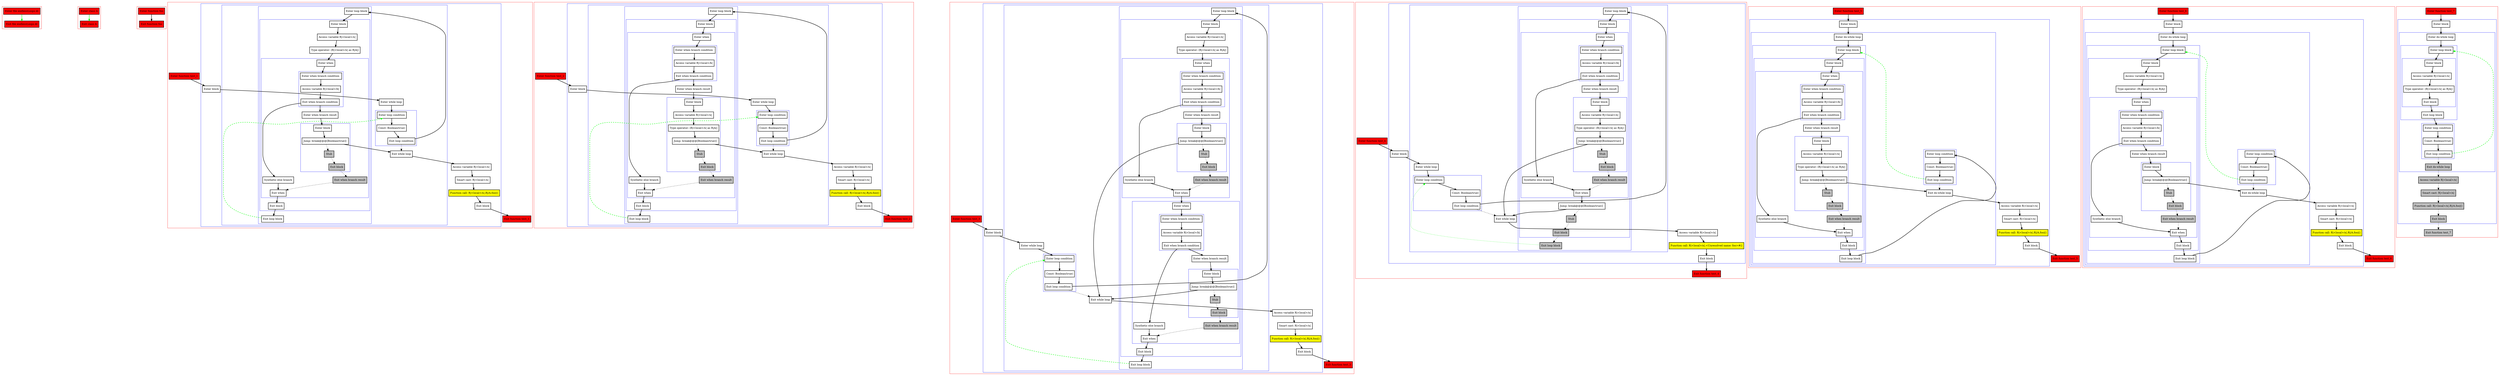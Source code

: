 digraph endlessLoops_kt {
    graph [nodesep=3]
    node [shape=box penwidth=2]
    edge [penwidth=2]

    subgraph cluster_0 {
        color=red
        0 [label="Enter file endlessLoops.kt" style="filled" fillcolor=red];
        1 [label="Exit file endlessLoops.kt" style="filled" fillcolor=red];
    }
    0 -> {1} [color=green];

    subgraph cluster_1 {
        color=red
        2 [label="Enter class A" style="filled" fillcolor=red];
        3 [label="Exit class A" style="filled" fillcolor=red];
    }
    2 -> {3} [color=green];

    subgraph cluster_2 {
        color=red
        4 [label="Enter function foo" style="filled" fillcolor=red];
        5 [label="Exit function foo" style="filled" fillcolor=red];
    }
    4 -> {5};

    subgraph cluster_3 {
        color=red
        6 [label="Enter function test_1" style="filled" fillcolor=red];
        subgraph cluster_4 {
            color=blue
            7 [label="Enter block"];
            subgraph cluster_5 {
                color=blue
                8 [label="Enter while loop"];
                subgraph cluster_6 {
                    color=blue
                    9 [label="Enter loop condition"];
                    10 [label="Const: Boolean(true)"];
                    11 [label="Exit loop condition"];
                }
                subgraph cluster_7 {
                    color=blue
                    12 [label="Enter loop block"];
                    subgraph cluster_8 {
                        color=blue
                        13 [label="Enter block"];
                        14 [label="Access variable R|<local>/x|"];
                        15 [label="Type operator: (R|<local>/x| as R|A|)"];
                        subgraph cluster_9 {
                            color=blue
                            16 [label="Enter when"];
                            subgraph cluster_10 {
                                color=blue
                                17 [label="Enter when branch condition "];
                                18 [label="Access variable R|<local>/b|"];
                                19 [label="Exit when branch condition"];
                            }
                            20 [label="Synthetic else branch"];
                            21 [label="Enter when branch result"];
                            subgraph cluster_11 {
                                color=blue
                                22 [label="Enter block"];
                                23 [label="Jump: break@@@[Boolean(true)] "];
                                24 [label="Stub" style="filled" fillcolor=gray];
                                25 [label="Exit block" style="filled" fillcolor=gray];
                            }
                            26 [label="Exit when branch result" style="filled" fillcolor=gray];
                            27 [label="Exit when"];
                        }
                        28 [label="Exit block"];
                    }
                    29 [label="Exit loop block"];
                }
                30 [label="Exit while loop"];
            }
            31 [label="Access variable R|<local>/x|"];
            32 [label="Smart cast: R|<local>/x|"];
            33 [label="Function call: R|<local>/x|.R|/A.foo|()" style="filled" fillcolor=yellow];
            34 [label="Exit block"];
        }
        35 [label="Exit function test_1" style="filled" fillcolor=red];
    }
    6 -> {7};
    7 -> {8};
    8 -> {9};
    9 -> {10};
    10 -> {11};
    11 -> {12};
    11 -> {30} [style=dotted];
    12 -> {13};
    13 -> {14};
    14 -> {15};
    15 -> {16};
    16 -> {17};
    17 -> {18};
    18 -> {19};
    19 -> {20 21};
    20 -> {27};
    21 -> {22};
    22 -> {23};
    23 -> {30};
    23 -> {24} [style=dotted];
    24 -> {25} [style=dotted];
    25 -> {26} [style=dotted];
    26 -> {27} [style=dotted];
    27 -> {28};
    28 -> {29};
    29 -> {9} [color=green style=dashed];
    30 -> {31};
    31 -> {32};
    32 -> {33};
    33 -> {34};
    34 -> {35};

    subgraph cluster_12 {
        color=red
        36 [label="Enter function test_2" style="filled" fillcolor=red];
        subgraph cluster_13 {
            color=blue
            37 [label="Enter block"];
            subgraph cluster_14 {
                color=blue
                38 [label="Enter while loop"];
                subgraph cluster_15 {
                    color=blue
                    39 [label="Enter loop condition"];
                    40 [label="Const: Boolean(true)"];
                    41 [label="Exit loop condition"];
                }
                subgraph cluster_16 {
                    color=blue
                    42 [label="Enter loop block"];
                    subgraph cluster_17 {
                        color=blue
                        43 [label="Enter block"];
                        subgraph cluster_18 {
                            color=blue
                            44 [label="Enter when"];
                            subgraph cluster_19 {
                                color=blue
                                45 [label="Enter when branch condition "];
                                46 [label="Access variable R|<local>/b|"];
                                47 [label="Exit when branch condition"];
                            }
                            48 [label="Synthetic else branch"];
                            49 [label="Enter when branch result"];
                            subgraph cluster_20 {
                                color=blue
                                50 [label="Enter block"];
                                51 [label="Access variable R|<local>/x|"];
                                52 [label="Type operator: (R|<local>/x| as R|A|)"];
                                53 [label="Jump: break@@@[Boolean(true)] "];
                                54 [label="Stub" style="filled" fillcolor=gray];
                                55 [label="Exit block" style="filled" fillcolor=gray];
                            }
                            56 [label="Exit when branch result" style="filled" fillcolor=gray];
                            57 [label="Exit when"];
                        }
                        58 [label="Exit block"];
                    }
                    59 [label="Exit loop block"];
                }
                60 [label="Exit while loop"];
            }
            61 [label="Access variable R|<local>/x|"];
            62 [label="Smart cast: R|<local>/x|"];
            63 [label="Function call: R|<local>/x|.R|/A.foo|()" style="filled" fillcolor=yellow];
            64 [label="Exit block"];
        }
        65 [label="Exit function test_2" style="filled" fillcolor=red];
    }
    36 -> {37};
    37 -> {38};
    38 -> {39};
    39 -> {40};
    40 -> {41};
    41 -> {42};
    41 -> {60} [style=dotted];
    42 -> {43};
    43 -> {44};
    44 -> {45};
    45 -> {46};
    46 -> {47};
    47 -> {48 49};
    48 -> {57};
    49 -> {50};
    50 -> {51};
    51 -> {52};
    52 -> {53};
    53 -> {60};
    53 -> {54} [style=dotted];
    54 -> {55} [style=dotted];
    55 -> {56} [style=dotted];
    56 -> {57} [style=dotted];
    57 -> {58};
    58 -> {59};
    59 -> {39} [color=green style=dashed];
    60 -> {61};
    61 -> {62};
    62 -> {63};
    63 -> {64};
    64 -> {65};

    subgraph cluster_21 {
        color=red
        66 [label="Enter function test_3" style="filled" fillcolor=red];
        subgraph cluster_22 {
            color=blue
            67 [label="Enter block"];
            subgraph cluster_23 {
                color=blue
                68 [label="Enter while loop"];
                subgraph cluster_24 {
                    color=blue
                    69 [label="Enter loop condition"];
                    70 [label="Const: Boolean(true)"];
                    71 [label="Exit loop condition"];
                }
                subgraph cluster_25 {
                    color=blue
                    72 [label="Enter loop block"];
                    subgraph cluster_26 {
                        color=blue
                        73 [label="Enter block"];
                        74 [label="Access variable R|<local>/x|"];
                        75 [label="Type operator: (R|<local>/x| as R|A|)"];
                        subgraph cluster_27 {
                            color=blue
                            76 [label="Enter when"];
                            subgraph cluster_28 {
                                color=blue
                                77 [label="Enter when branch condition "];
                                78 [label="Access variable R|<local>/b|"];
                                79 [label="Exit when branch condition"];
                            }
                            80 [label="Synthetic else branch"];
                            81 [label="Enter when branch result"];
                            subgraph cluster_29 {
                                color=blue
                                82 [label="Enter block"];
                                83 [label="Jump: break@@@[Boolean(true)] "];
                                84 [label="Stub" style="filled" fillcolor=gray];
                                85 [label="Exit block" style="filled" fillcolor=gray];
                            }
                            86 [label="Exit when branch result" style="filled" fillcolor=gray];
                            87 [label="Exit when"];
                        }
                        subgraph cluster_30 {
                            color=blue
                            88 [label="Enter when"];
                            subgraph cluster_31 {
                                color=blue
                                89 [label="Enter when branch condition "];
                                90 [label="Access variable R|<local>/b|"];
                                91 [label="Exit when branch condition"];
                            }
                            92 [label="Synthetic else branch"];
                            93 [label="Enter when branch result"];
                            subgraph cluster_32 {
                                color=blue
                                94 [label="Enter block"];
                                95 [label="Jump: break@@@[Boolean(true)] "];
                                96 [label="Stub" style="filled" fillcolor=gray];
                                97 [label="Exit block" style="filled" fillcolor=gray];
                            }
                            98 [label="Exit when branch result" style="filled" fillcolor=gray];
                            99 [label="Exit when"];
                        }
                        100 [label="Exit block"];
                    }
                    101 [label="Exit loop block"];
                }
                102 [label="Exit while loop"];
            }
            103 [label="Access variable R|<local>/x|"];
            104 [label="Smart cast: R|<local>/x|"];
            105 [label="Function call: R|<local>/x|.R|/A.foo|()" style="filled" fillcolor=yellow];
            106 [label="Exit block"];
        }
        107 [label="Exit function test_3" style="filled" fillcolor=red];
    }
    66 -> {67};
    67 -> {68};
    68 -> {69};
    69 -> {70};
    70 -> {71};
    71 -> {72};
    71 -> {102} [style=dotted];
    72 -> {73};
    73 -> {74};
    74 -> {75};
    75 -> {76};
    76 -> {77};
    77 -> {78};
    78 -> {79};
    79 -> {80 81};
    80 -> {87};
    81 -> {82};
    82 -> {83};
    83 -> {102};
    83 -> {84} [style=dotted];
    84 -> {85} [style=dotted];
    85 -> {86} [style=dotted];
    86 -> {87} [style=dotted];
    87 -> {88};
    88 -> {89};
    89 -> {90};
    90 -> {91};
    91 -> {92 93};
    92 -> {99};
    93 -> {94};
    94 -> {95};
    95 -> {102};
    95 -> {96} [style=dotted];
    96 -> {97} [style=dotted];
    97 -> {98} [style=dotted];
    98 -> {99} [style=dotted];
    99 -> {100};
    100 -> {101};
    101 -> {69} [color=green style=dashed];
    102 -> {103};
    103 -> {104};
    104 -> {105};
    105 -> {106};
    106 -> {107};

    subgraph cluster_33 {
        color=red
        108 [label="Enter function test_4" style="filled" fillcolor=red];
        subgraph cluster_34 {
            color=blue
            109 [label="Enter block"];
            subgraph cluster_35 {
                color=blue
                110 [label="Enter while loop"];
                subgraph cluster_36 {
                    color=blue
                    111 [label="Enter loop condition"];
                    112 [label="Const: Boolean(true)"];
                    113 [label="Exit loop condition"];
                }
                subgraph cluster_37 {
                    color=blue
                    114 [label="Enter loop block"];
                    subgraph cluster_38 {
                        color=blue
                        115 [label="Enter block"];
                        subgraph cluster_39 {
                            color=blue
                            116 [label="Enter when"];
                            subgraph cluster_40 {
                                color=blue
                                117 [label="Enter when branch condition "];
                                118 [label="Access variable R|<local>/b|"];
                                119 [label="Exit when branch condition"];
                            }
                            120 [label="Synthetic else branch"];
                            121 [label="Enter when branch result"];
                            subgraph cluster_41 {
                                color=blue
                                122 [label="Enter block"];
                                123 [label="Access variable R|<local>/x|"];
                                124 [label="Type operator: (R|<local>/x| as R|A|)"];
                                125 [label="Jump: break@@@[Boolean(true)] "];
                                126 [label="Stub" style="filled" fillcolor=gray];
                                127 [label="Exit block" style="filled" fillcolor=gray];
                            }
                            128 [label="Exit when branch result" style="filled" fillcolor=gray];
                            129 [label="Exit when"];
                        }
                        130 [label="Jump: break@@@[Boolean(true)] "];
                        131 [label="Stub" style="filled" fillcolor=gray];
                        132 [label="Exit block" style="filled" fillcolor=gray];
                    }
                    133 [label="Exit loop block" style="filled" fillcolor=gray];
                }
                134 [label="Exit while loop"];
            }
            135 [label="Access variable R|<local>/x|"];
            136 [label="Function call: R|<local>/x|.<Unresolved name: foo>#()" style="filled" fillcolor=yellow];
            137 [label="Exit block"];
        }
        138 [label="Exit function test_4" style="filled" fillcolor=red];
    }
    108 -> {109};
    109 -> {110};
    110 -> {111};
    111 -> {112};
    112 -> {113};
    113 -> {114};
    113 -> {134} [style=dotted];
    114 -> {115};
    115 -> {116};
    116 -> {117};
    117 -> {118};
    118 -> {119};
    119 -> {120 121};
    120 -> {129};
    121 -> {122};
    122 -> {123};
    123 -> {124};
    124 -> {125};
    125 -> {134};
    125 -> {126} [style=dotted];
    126 -> {127} [style=dotted];
    127 -> {128} [style=dotted];
    128 -> {129} [style=dotted];
    129 -> {130};
    130 -> {134};
    130 -> {131} [style=dotted];
    131 -> {132} [style=dotted];
    132 -> {133} [style=dotted];
    133 -> {111} [color=green style=dotted];
    134 -> {135};
    135 -> {136};
    136 -> {137};
    137 -> {138};

    subgraph cluster_42 {
        color=red
        139 [label="Enter function test_5" style="filled" fillcolor=red];
        subgraph cluster_43 {
            color=blue
            140 [label="Enter block"];
            subgraph cluster_44 {
                color=blue
                141 [label="Enter do-while loop"];
                subgraph cluster_45 {
                    color=blue
                    142 [label="Enter loop block"];
                    subgraph cluster_46 {
                        color=blue
                        143 [label="Enter block"];
                        subgraph cluster_47 {
                            color=blue
                            144 [label="Enter when"];
                            subgraph cluster_48 {
                                color=blue
                                145 [label="Enter when branch condition "];
                                146 [label="Access variable R|<local>/b|"];
                                147 [label="Exit when branch condition"];
                            }
                            148 [label="Synthetic else branch"];
                            149 [label="Enter when branch result"];
                            subgraph cluster_49 {
                                color=blue
                                150 [label="Enter block"];
                                151 [label="Access variable R|<local>/x|"];
                                152 [label="Type operator: (R|<local>/x| as R|A|)"];
                                153 [label="Jump: break@@@[Boolean(true)] "];
                                154 [label="Stub" style="filled" fillcolor=gray];
                                155 [label="Exit block" style="filled" fillcolor=gray];
                            }
                            156 [label="Exit when branch result" style="filled" fillcolor=gray];
                            157 [label="Exit when"];
                        }
                        158 [label="Exit block"];
                    }
                    159 [label="Exit loop block"];
                }
                subgraph cluster_50 {
                    color=blue
                    160 [label="Enter loop condition"];
                    161 [label="Const: Boolean(true)"];
                    162 [label="Exit loop condition"];
                }
                163 [label="Exit do-while loop"];
            }
            164 [label="Access variable R|<local>/x|"];
            165 [label="Smart cast: R|<local>/x|"];
            166 [label="Function call: R|<local>/x|.R|/A.foo|()" style="filled" fillcolor=yellow];
            167 [label="Exit block"];
        }
        168 [label="Exit function test_5" style="filled" fillcolor=red];
    }
    139 -> {140};
    140 -> {141};
    141 -> {142};
    142 -> {143};
    143 -> {144};
    144 -> {145};
    145 -> {146};
    146 -> {147};
    147 -> {148 149};
    148 -> {157};
    149 -> {150};
    150 -> {151};
    151 -> {152};
    152 -> {153};
    153 -> {163};
    153 -> {154} [style=dotted];
    154 -> {155} [style=dotted];
    155 -> {156} [style=dotted];
    156 -> {157} [style=dotted];
    157 -> {158};
    158 -> {159};
    159 -> {160};
    160 -> {161};
    161 -> {162};
    162 -> {142} [color=green style=dashed];
    162 -> {163} [style=dotted];
    163 -> {164};
    164 -> {165};
    165 -> {166};
    166 -> {167};
    167 -> {168};

    subgraph cluster_51 {
        color=red
        169 [label="Enter function test_6" style="filled" fillcolor=red];
        subgraph cluster_52 {
            color=blue
            170 [label="Enter block"];
            subgraph cluster_53 {
                color=blue
                171 [label="Enter do-while loop"];
                subgraph cluster_54 {
                    color=blue
                    172 [label="Enter loop block"];
                    subgraph cluster_55 {
                        color=blue
                        173 [label="Enter block"];
                        174 [label="Access variable R|<local>/x|"];
                        175 [label="Type operator: (R|<local>/x| as R|A|)"];
                        subgraph cluster_56 {
                            color=blue
                            176 [label="Enter when"];
                            subgraph cluster_57 {
                                color=blue
                                177 [label="Enter when branch condition "];
                                178 [label="Access variable R|<local>/b|"];
                                179 [label="Exit when branch condition"];
                            }
                            180 [label="Synthetic else branch"];
                            181 [label="Enter when branch result"];
                            subgraph cluster_58 {
                                color=blue
                                182 [label="Enter block"];
                                183 [label="Jump: break@@@[Boolean(true)] "];
                                184 [label="Stub" style="filled" fillcolor=gray];
                                185 [label="Exit block" style="filled" fillcolor=gray];
                            }
                            186 [label="Exit when branch result" style="filled" fillcolor=gray];
                            187 [label="Exit when"];
                        }
                        188 [label="Exit block"];
                    }
                    189 [label="Exit loop block"];
                }
                subgraph cluster_59 {
                    color=blue
                    190 [label="Enter loop condition"];
                    191 [label="Const: Boolean(true)"];
                    192 [label="Exit loop condition"];
                }
                193 [label="Exit do-while loop"];
            }
            194 [label="Access variable R|<local>/x|"];
            195 [label="Smart cast: R|<local>/x|"];
            196 [label="Function call: R|<local>/x|.R|/A.foo|()" style="filled" fillcolor=yellow];
            197 [label="Exit block"];
        }
        198 [label="Exit function test_6" style="filled" fillcolor=red];
    }
    169 -> {170};
    170 -> {171};
    171 -> {172};
    172 -> {173};
    173 -> {174};
    174 -> {175};
    175 -> {176};
    176 -> {177};
    177 -> {178};
    178 -> {179};
    179 -> {180 181};
    180 -> {187};
    181 -> {182};
    182 -> {183};
    183 -> {193};
    183 -> {184} [style=dotted];
    184 -> {185} [style=dotted];
    185 -> {186} [style=dotted];
    186 -> {187} [style=dotted];
    187 -> {188};
    188 -> {189};
    189 -> {190};
    190 -> {191};
    191 -> {192};
    192 -> {172} [color=green style=dashed];
    192 -> {193} [style=dotted];
    193 -> {194};
    194 -> {195};
    195 -> {196};
    196 -> {197};
    197 -> {198};

    subgraph cluster_60 {
        color=red
        199 [label="Enter function test_7" style="filled" fillcolor=red];
        subgraph cluster_61 {
            color=blue
            200 [label="Enter block"];
            subgraph cluster_62 {
                color=blue
                201 [label="Enter do-while loop"];
                subgraph cluster_63 {
                    color=blue
                    202 [label="Enter loop block"];
                    subgraph cluster_64 {
                        color=blue
                        203 [label="Enter block"];
                        204 [label="Access variable R|<local>/x|"];
                        205 [label="Type operator: (R|<local>/x| as R|A|)"];
                        206 [label="Exit block"];
                    }
                    207 [label="Exit loop block"];
                }
                subgraph cluster_65 {
                    color=blue
                    208 [label="Enter loop condition"];
                    209 [label="Const: Boolean(true)"];
                    210 [label="Exit loop condition"];
                }
                211 [label="Exit do-while loop" style="filled" fillcolor=gray];
            }
            212 [label="Access variable R|<local>/x|" style="filled" fillcolor=gray];
            213 [label="Smart cast: R|<local>/x|" style="filled" fillcolor=gray];
            214 [label="Function call: R|<local>/x|.R|/A.foo|()" style="filled" fillcolor=gray];
            215 [label="Exit block" style="filled" fillcolor=gray];
        }
        216 [label="Exit function test_7" style="filled" fillcolor=gray];
    }
    199 -> {200};
    200 -> {201};
    201 -> {202};
    202 -> {203};
    203 -> {204};
    204 -> {205};
    205 -> {206};
    206 -> {207};
    207 -> {208};
    208 -> {209};
    209 -> {210};
    210 -> {202} [color=green style=dashed];
    210 -> {211} [style=dotted];
    211 -> {212} [style=dotted];
    212 -> {213} [style=dotted];
    213 -> {214} [style=dotted];
    214 -> {215} [style=dotted];
    215 -> {216} [style=dotted];

}
